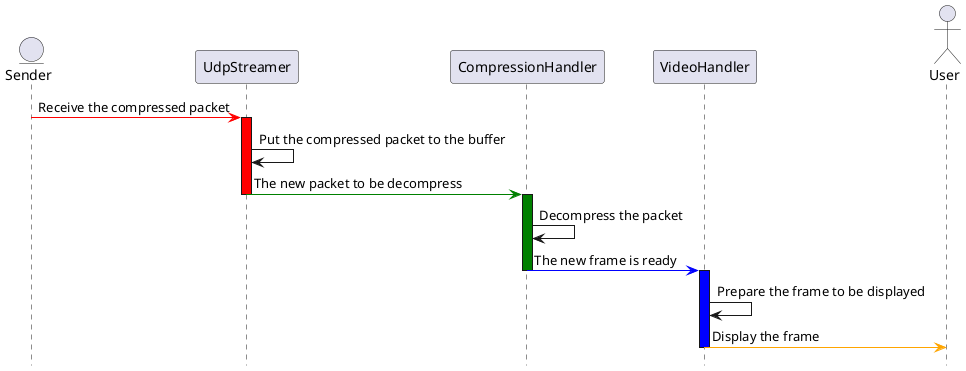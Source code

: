 @startuml

hide footbox

entity Sender
Sender [#red]-> UdpStreamer: Receive the compressed packet
activate UdpStreamer #red
UdpStreamer -> UdpStreamer: Put the compressed packet to the buffer
UdpStreamer [#green]-> CompressionHandler: The new packet to be decompress
deactivate UdpStreamer
activate CompressionHandler #green
CompressionHandler -> CompressionHandler: Decompress the packet
CompressionHandler [#blue]-> VideoHandler: The new frame is ready
deactivate CompressionHandler
activate VideoHandler #blue
VideoHandler -> VideoHandler: Prepare the frame to be displayed
Actor User
VideoHandler [#orange]-> User: Display the frame
deactivate VideoHandler

@enduml